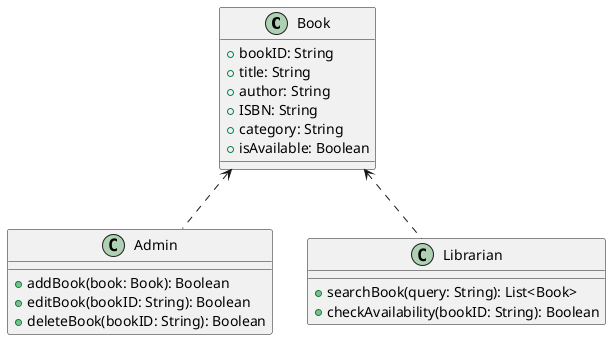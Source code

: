 @startuml
class Book {
  + bookID: String
  + title: String
  + author: String
  + ISBN: String
  + category: String
  + isAvailable: Boolean
}

class Admin {
  + addBook(book: Book): Boolean
  + editBook(bookID: String): Boolean
  + deleteBook(bookID: String): Boolean
}

class Librarian {
  + searchBook(query: String): List<Book>
  + checkAvailability(bookID: String): Boolean
}

Book <.. Admin
Book <.. Librarian
@enduml
